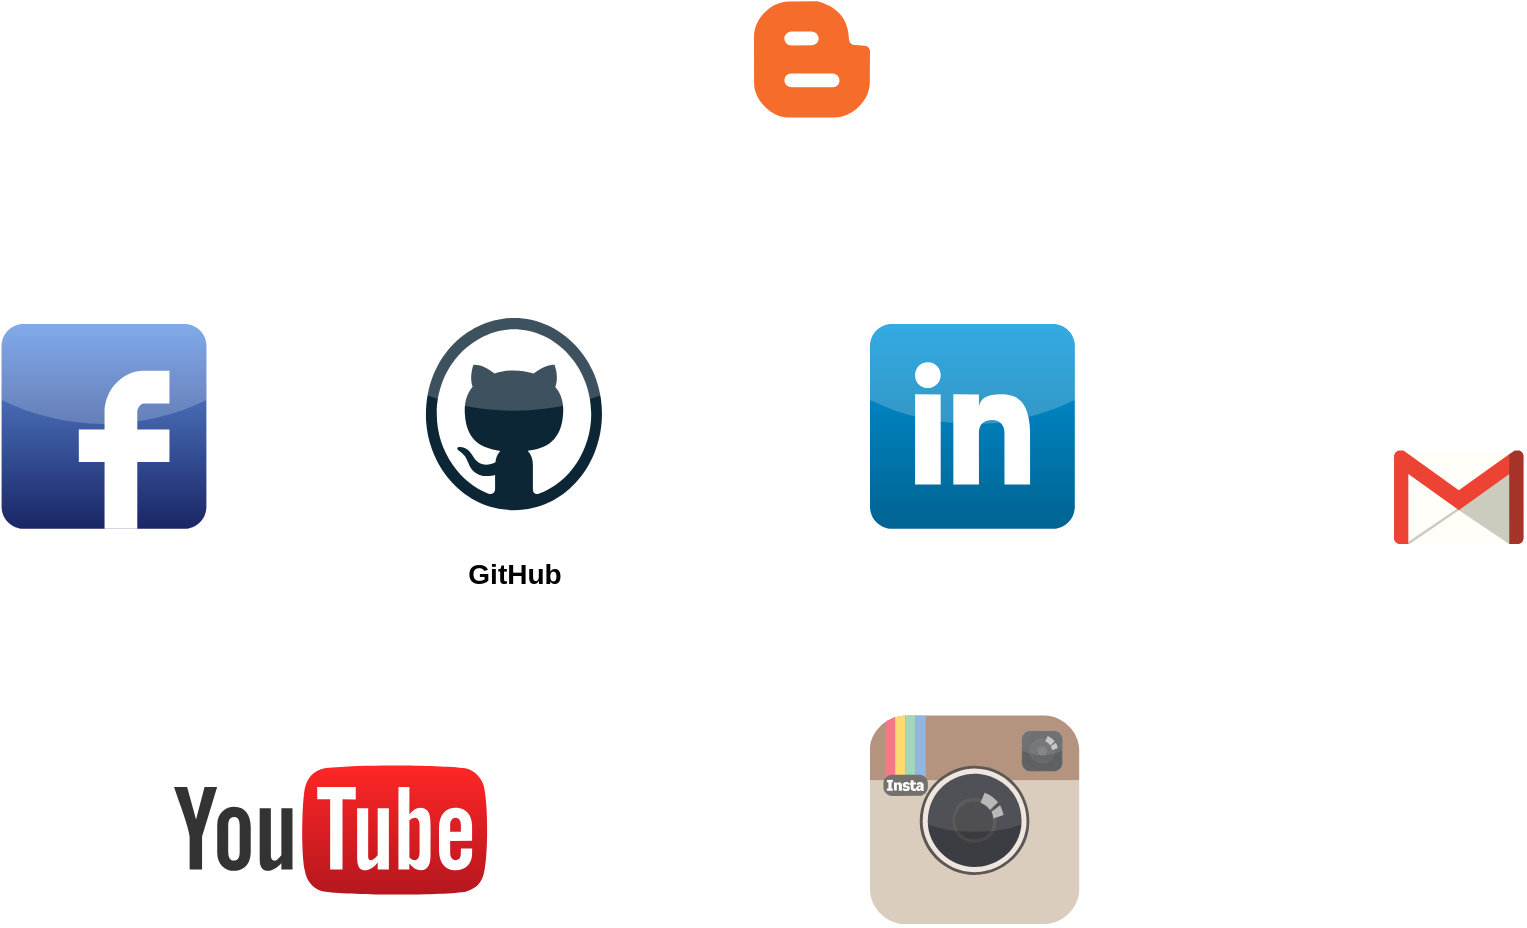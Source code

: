 <mxfile version="20.0.4" type="github"><diagram id="Jt4N7hTveF9vzUOLczTW" name="Social"><mxGraphModel dx="1422" dy="762" grid="1" gridSize="10" guides="1" tooltips="1" connect="1" arrows="1" fold="1" page="1" pageScale="1" pageWidth="850" pageHeight="1100" math="0" shadow="0"><root><mxCell id="0"/><mxCell id="1" parent="0"/><mxCell id="et_zksxZSx63n2YJ_2AD-1" value="" style="dashed=0;outlineConnect=0;html=1;align=center;labelPosition=center;verticalLabelPosition=bottom;verticalAlign=top;shape=mxgraph.webicons.facebook;fillColor=#6294E4;gradientColor=#1A2665" parent="1" vertex="1"><mxGeometry x="3.8" y="240" width="102.4" height="102.4" as="geometry"/></mxCell><mxCell id="et_zksxZSx63n2YJ_2AD-3" value="" style="dashed=0;outlineConnect=0;html=1;align=center;labelPosition=center;verticalLabelPosition=bottom;verticalAlign=top;shape=mxgraph.weblogos.youtube;fillColor=#FF2626;gradientColor=#B5171F" parent="1" vertex="1"><mxGeometry x="90" y="460" width="157.2" height="65.8" as="geometry"/></mxCell><mxCell id="mINzE0HnndG_2qfDUe2l-1" value="GitHub" style="dashed=0;outlineConnect=0;html=1;align=center;labelPosition=center;verticalLabelPosition=bottom;verticalAlign=top;shape=mxgraph.webicons.github;gradientColor=#DFDEDE;labelBackgroundColor=none;fontSize=14;strokeColor=#33001A;fillColor=none;resizeWidth=1;resizeHeight=1;fontStyle=1" parent="1" vertex="1"><mxGeometry x="200" y="220" width="120" height="130" as="geometry"/></mxCell><mxCell id="mINzE0HnndG_2qfDUe2l-3" value="" style="dashed=0;outlineConnect=0;html=1;align=center;labelPosition=center;verticalLabelPosition=bottom;verticalAlign=top;shape=mxgraph.weblogos.instagram;fillColor=#6FC0E4;gradientColor=#1E305B" parent="1" vertex="1"><mxGeometry x="438" y="435.8" width="104.6" height="104.2" as="geometry"/></mxCell><mxCell id="mINzE0HnndG_2qfDUe2l-4" value="" style="dashed=0;outlineConnect=0;html=1;align=center;labelPosition=center;verticalLabelPosition=bottom;verticalAlign=top;shape=mxgraph.weblogos.gmail" parent="1" vertex="1"><mxGeometry x="700" y="303.2" width="64.8" height="46.8" as="geometry"/></mxCell><mxCell id="mINzE0HnndG_2qfDUe2l-5" value="" style="dashed=0;outlineConnect=0;html=1;align=center;labelPosition=center;verticalLabelPosition=bottom;verticalAlign=top;shape=mxgraph.weblogos.blogger;fillColor=#F66C2A;strokeColor=none" parent="1" vertex="1"><mxGeometry x="380" y="78.6" width="58" height="58.2" as="geometry"/></mxCell><mxCell id="mINzE0HnndG_2qfDUe2l-6" value="" style="dashed=0;outlineConnect=0;html=1;align=center;labelPosition=center;verticalLabelPosition=bottom;verticalAlign=top;shape=mxgraph.webicons.linkedin;fillColor=#0095DB;gradientColor=#006391" parent="1" vertex="1"><mxGeometry x="438" y="240" width="102.4" height="102.4" as="geometry"/></mxCell></root></mxGraphModel></diagram></mxfile>
